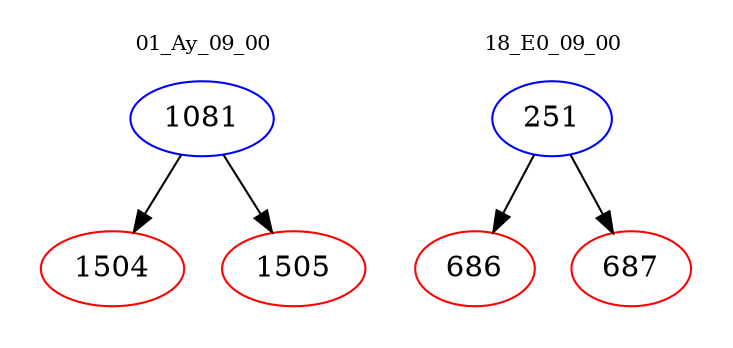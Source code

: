digraph{
subgraph cluster_0 {
color = white
label = "01_Ay_09_00";
fontsize=10;
T0_1081 [label="1081", color="blue"]
T0_1081 -> T0_1504 [color="black"]
T0_1504 [label="1504", color="red"]
T0_1081 -> T0_1505 [color="black"]
T0_1505 [label="1505", color="red"]
}
subgraph cluster_1 {
color = white
label = "18_E0_09_00";
fontsize=10;
T1_251 [label="251", color="blue"]
T1_251 -> T1_686 [color="black"]
T1_686 [label="686", color="red"]
T1_251 -> T1_687 [color="black"]
T1_687 [label="687", color="red"]
}
}
